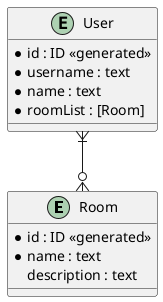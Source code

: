 @startuml ERD
entity "Room" as room {
  *id : ID <<generated>>
  *name : text
  description : text
}

entity "User" as user {
  *id : ID <<generated>>
  *username : text
  *name : text
  *roomList : [Room]
}

user }|--o{ room
@enduml